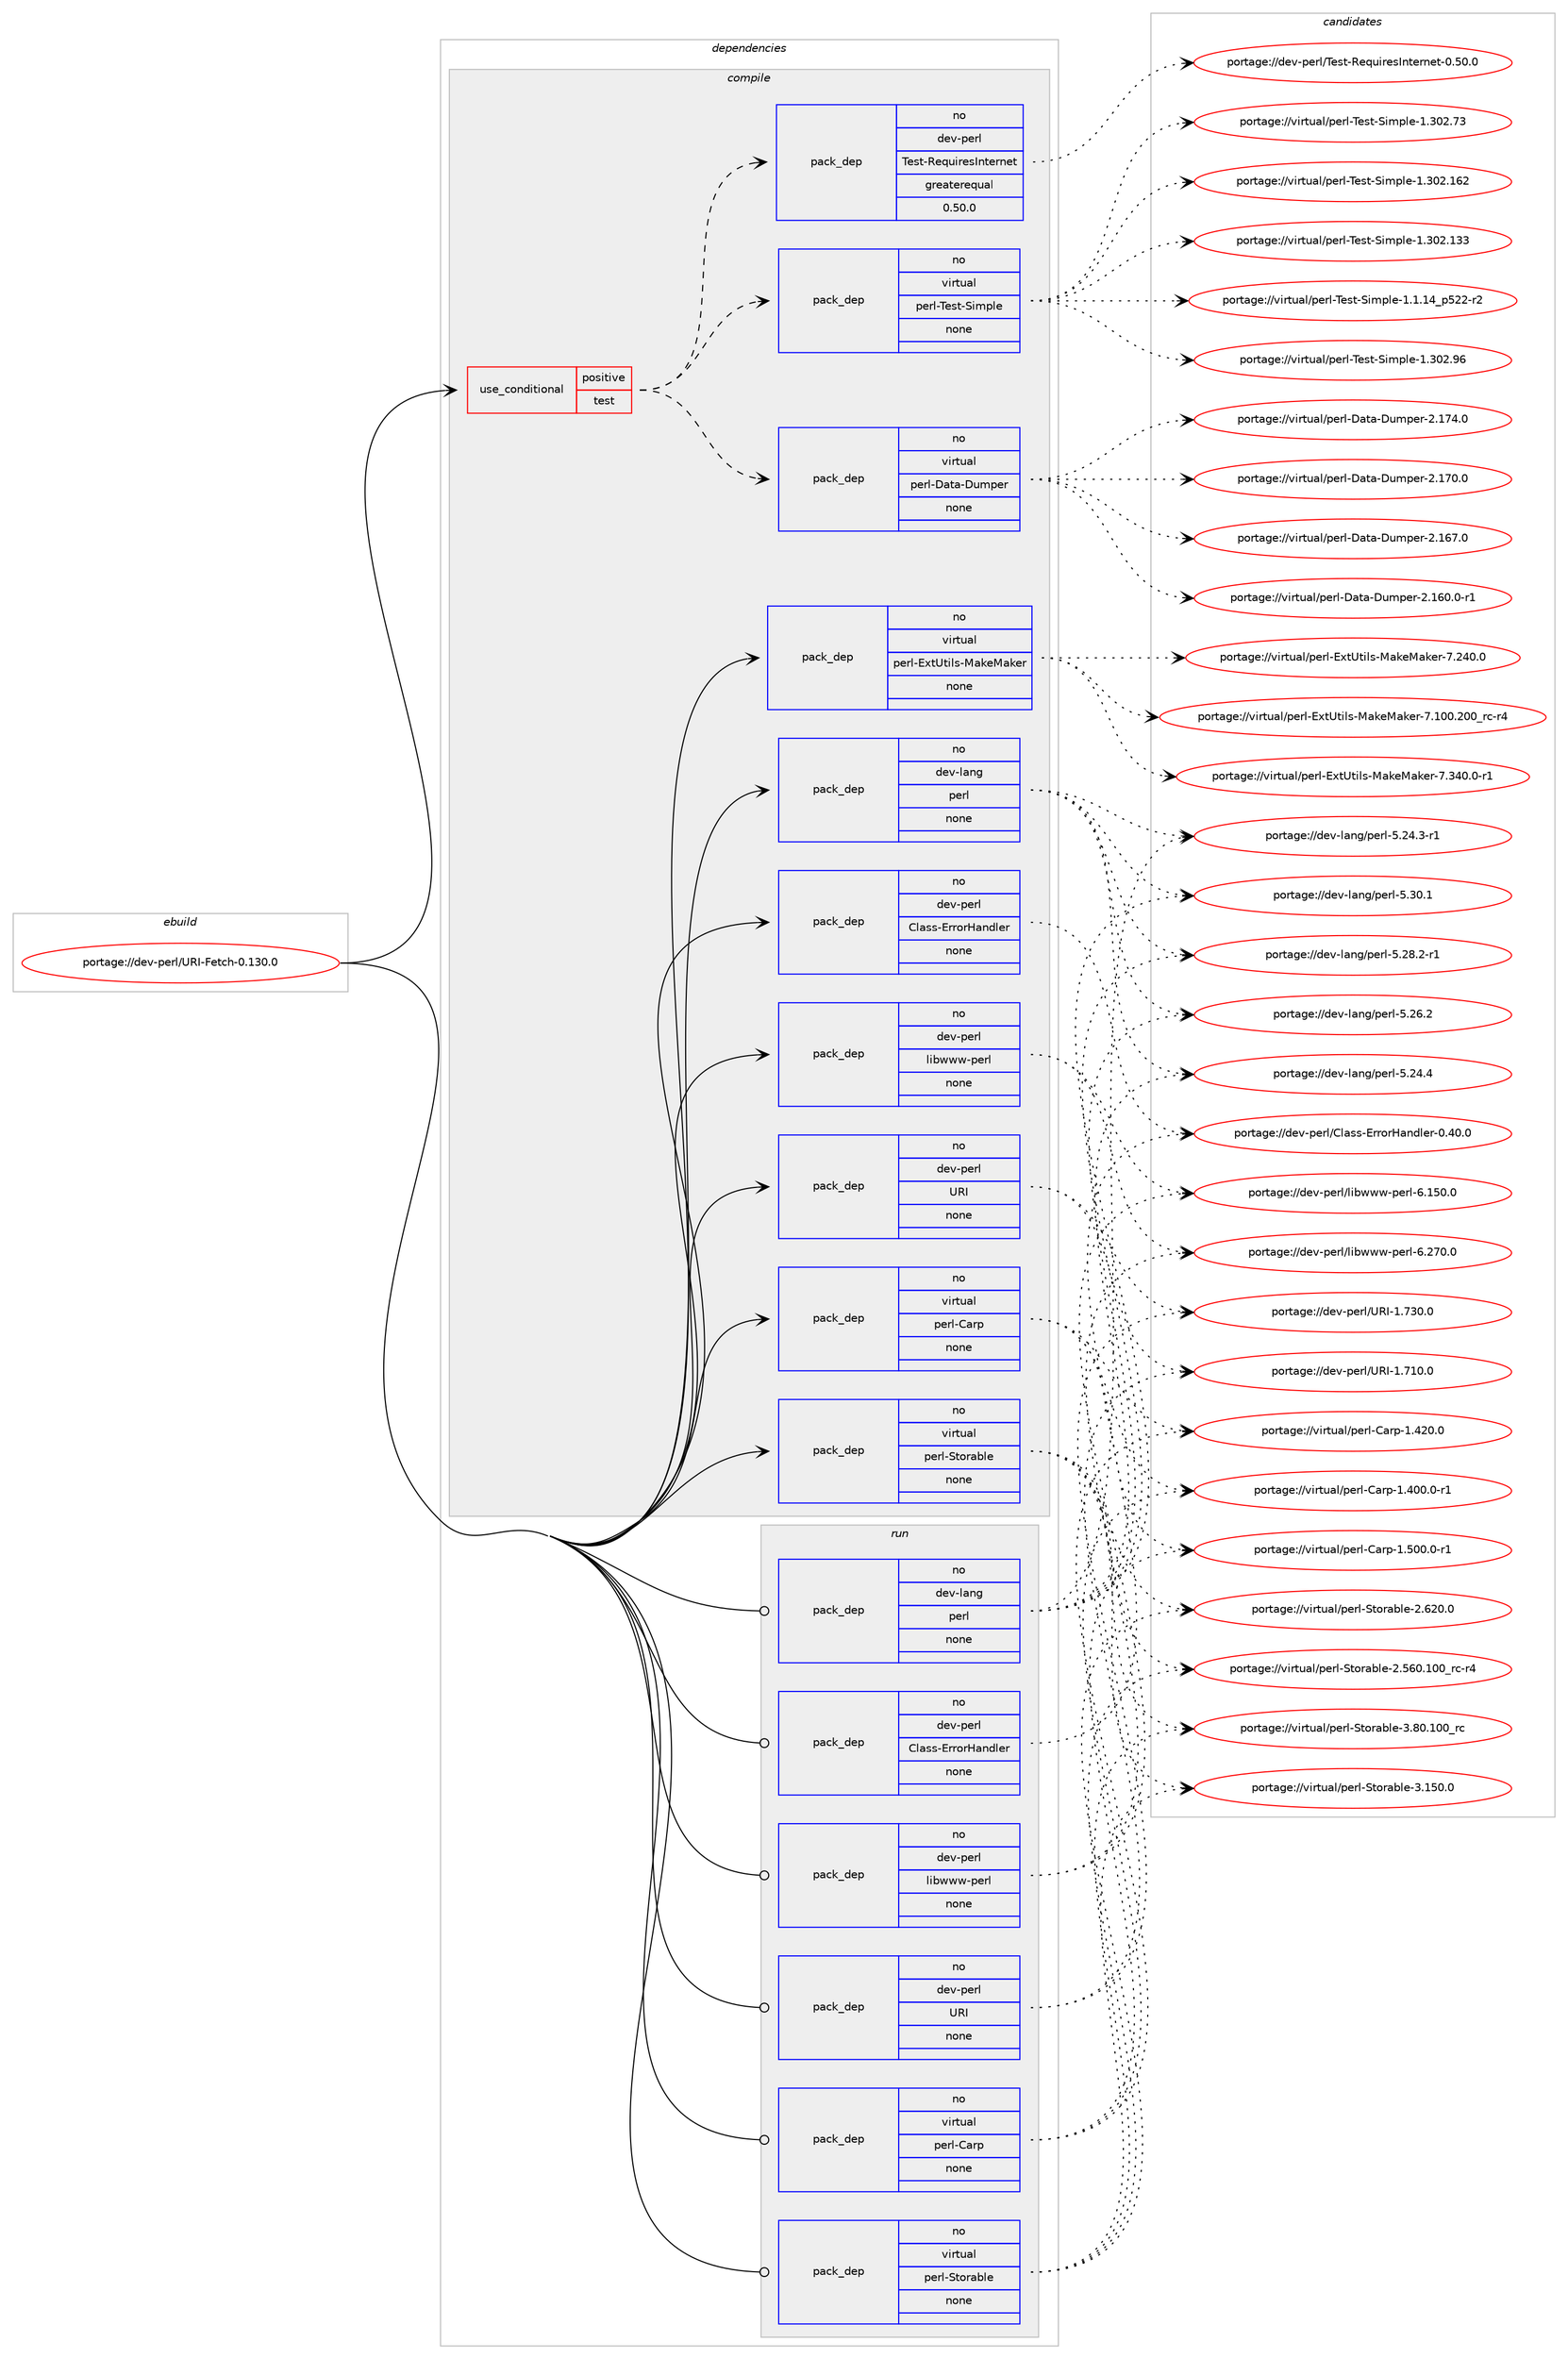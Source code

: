 digraph prolog {

# *************
# Graph options
# *************

newrank=true;
concentrate=true;
compound=true;
graph [rankdir=LR,fontname=Helvetica,fontsize=10,ranksep=1.5];#, ranksep=2.5, nodesep=0.2];
edge  [arrowhead=vee];
node  [fontname=Helvetica,fontsize=10];

# **********
# The ebuild
# **********

subgraph cluster_leftcol {
color=gray;
label=<<i>ebuild</i>>;
id [label="portage://dev-perl/URI-Fetch-0.130.0", color=red, width=4, href="../dev-perl/URI-Fetch-0.130.0.svg"];
}

# ****************
# The dependencies
# ****************

subgraph cluster_midcol {
color=gray;
label=<<i>dependencies</i>>;
subgraph cluster_compile {
fillcolor="#eeeeee";
style=filled;
label=<<i>compile</i>>;
subgraph cond121263 {
dependency480129 [label=<<TABLE BORDER="0" CELLBORDER="1" CELLSPACING="0" CELLPADDING="4"><TR><TD ROWSPAN="3" CELLPADDING="10">use_conditional</TD></TR><TR><TD>positive</TD></TR><TR><TD>test</TD></TR></TABLE>>, shape=none, color=red];
subgraph pack353810 {
dependency480130 [label=<<TABLE BORDER="0" CELLBORDER="1" CELLSPACING="0" CELLPADDING="4" WIDTH="220"><TR><TD ROWSPAN="6" CELLPADDING="30">pack_dep</TD></TR><TR><TD WIDTH="110">no</TD></TR><TR><TD>virtual</TD></TR><TR><TD>perl-Data-Dumper</TD></TR><TR><TD>none</TD></TR><TR><TD></TD></TR></TABLE>>, shape=none, color=blue];
}
dependency480129:e -> dependency480130:w [weight=20,style="dashed",arrowhead="vee"];
subgraph pack353811 {
dependency480131 [label=<<TABLE BORDER="0" CELLBORDER="1" CELLSPACING="0" CELLPADDING="4" WIDTH="220"><TR><TD ROWSPAN="6" CELLPADDING="30">pack_dep</TD></TR><TR><TD WIDTH="110">no</TD></TR><TR><TD>virtual</TD></TR><TR><TD>perl-Test-Simple</TD></TR><TR><TD>none</TD></TR><TR><TD></TD></TR></TABLE>>, shape=none, color=blue];
}
dependency480129:e -> dependency480131:w [weight=20,style="dashed",arrowhead="vee"];
subgraph pack353812 {
dependency480132 [label=<<TABLE BORDER="0" CELLBORDER="1" CELLSPACING="0" CELLPADDING="4" WIDTH="220"><TR><TD ROWSPAN="6" CELLPADDING="30">pack_dep</TD></TR><TR><TD WIDTH="110">no</TD></TR><TR><TD>dev-perl</TD></TR><TR><TD>Test-RequiresInternet</TD></TR><TR><TD>greaterequal</TD></TR><TR><TD>0.50.0</TD></TR></TABLE>>, shape=none, color=blue];
}
dependency480129:e -> dependency480132:w [weight=20,style="dashed",arrowhead="vee"];
}
id:e -> dependency480129:w [weight=20,style="solid",arrowhead="vee"];
subgraph pack353813 {
dependency480133 [label=<<TABLE BORDER="0" CELLBORDER="1" CELLSPACING="0" CELLPADDING="4" WIDTH="220"><TR><TD ROWSPAN="6" CELLPADDING="30">pack_dep</TD></TR><TR><TD WIDTH="110">no</TD></TR><TR><TD>dev-lang</TD></TR><TR><TD>perl</TD></TR><TR><TD>none</TD></TR><TR><TD></TD></TR></TABLE>>, shape=none, color=blue];
}
id:e -> dependency480133:w [weight=20,style="solid",arrowhead="vee"];
subgraph pack353814 {
dependency480134 [label=<<TABLE BORDER="0" CELLBORDER="1" CELLSPACING="0" CELLPADDING="4" WIDTH="220"><TR><TD ROWSPAN="6" CELLPADDING="30">pack_dep</TD></TR><TR><TD WIDTH="110">no</TD></TR><TR><TD>dev-perl</TD></TR><TR><TD>Class-ErrorHandler</TD></TR><TR><TD>none</TD></TR><TR><TD></TD></TR></TABLE>>, shape=none, color=blue];
}
id:e -> dependency480134:w [weight=20,style="solid",arrowhead="vee"];
subgraph pack353815 {
dependency480135 [label=<<TABLE BORDER="0" CELLBORDER="1" CELLSPACING="0" CELLPADDING="4" WIDTH="220"><TR><TD ROWSPAN="6" CELLPADDING="30">pack_dep</TD></TR><TR><TD WIDTH="110">no</TD></TR><TR><TD>dev-perl</TD></TR><TR><TD>URI</TD></TR><TR><TD>none</TD></TR><TR><TD></TD></TR></TABLE>>, shape=none, color=blue];
}
id:e -> dependency480135:w [weight=20,style="solid",arrowhead="vee"];
subgraph pack353816 {
dependency480136 [label=<<TABLE BORDER="0" CELLBORDER="1" CELLSPACING="0" CELLPADDING="4" WIDTH="220"><TR><TD ROWSPAN="6" CELLPADDING="30">pack_dep</TD></TR><TR><TD WIDTH="110">no</TD></TR><TR><TD>dev-perl</TD></TR><TR><TD>libwww-perl</TD></TR><TR><TD>none</TD></TR><TR><TD></TD></TR></TABLE>>, shape=none, color=blue];
}
id:e -> dependency480136:w [weight=20,style="solid",arrowhead="vee"];
subgraph pack353817 {
dependency480137 [label=<<TABLE BORDER="0" CELLBORDER="1" CELLSPACING="0" CELLPADDING="4" WIDTH="220"><TR><TD ROWSPAN="6" CELLPADDING="30">pack_dep</TD></TR><TR><TD WIDTH="110">no</TD></TR><TR><TD>virtual</TD></TR><TR><TD>perl-Carp</TD></TR><TR><TD>none</TD></TR><TR><TD></TD></TR></TABLE>>, shape=none, color=blue];
}
id:e -> dependency480137:w [weight=20,style="solid",arrowhead="vee"];
subgraph pack353818 {
dependency480138 [label=<<TABLE BORDER="0" CELLBORDER="1" CELLSPACING="0" CELLPADDING="4" WIDTH="220"><TR><TD ROWSPAN="6" CELLPADDING="30">pack_dep</TD></TR><TR><TD WIDTH="110">no</TD></TR><TR><TD>virtual</TD></TR><TR><TD>perl-ExtUtils-MakeMaker</TD></TR><TR><TD>none</TD></TR><TR><TD></TD></TR></TABLE>>, shape=none, color=blue];
}
id:e -> dependency480138:w [weight=20,style="solid",arrowhead="vee"];
subgraph pack353819 {
dependency480139 [label=<<TABLE BORDER="0" CELLBORDER="1" CELLSPACING="0" CELLPADDING="4" WIDTH="220"><TR><TD ROWSPAN="6" CELLPADDING="30">pack_dep</TD></TR><TR><TD WIDTH="110">no</TD></TR><TR><TD>virtual</TD></TR><TR><TD>perl-Storable</TD></TR><TR><TD>none</TD></TR><TR><TD></TD></TR></TABLE>>, shape=none, color=blue];
}
id:e -> dependency480139:w [weight=20,style="solid",arrowhead="vee"];
}
subgraph cluster_compileandrun {
fillcolor="#eeeeee";
style=filled;
label=<<i>compile and run</i>>;
}
subgraph cluster_run {
fillcolor="#eeeeee";
style=filled;
label=<<i>run</i>>;
subgraph pack353820 {
dependency480140 [label=<<TABLE BORDER="0" CELLBORDER="1" CELLSPACING="0" CELLPADDING="4" WIDTH="220"><TR><TD ROWSPAN="6" CELLPADDING="30">pack_dep</TD></TR><TR><TD WIDTH="110">no</TD></TR><TR><TD>dev-lang</TD></TR><TR><TD>perl</TD></TR><TR><TD>none</TD></TR><TR><TD></TD></TR></TABLE>>, shape=none, color=blue];
}
id:e -> dependency480140:w [weight=20,style="solid",arrowhead="odot"];
subgraph pack353821 {
dependency480141 [label=<<TABLE BORDER="0" CELLBORDER="1" CELLSPACING="0" CELLPADDING="4" WIDTH="220"><TR><TD ROWSPAN="6" CELLPADDING="30">pack_dep</TD></TR><TR><TD WIDTH="110">no</TD></TR><TR><TD>dev-perl</TD></TR><TR><TD>Class-ErrorHandler</TD></TR><TR><TD>none</TD></TR><TR><TD></TD></TR></TABLE>>, shape=none, color=blue];
}
id:e -> dependency480141:w [weight=20,style="solid",arrowhead="odot"];
subgraph pack353822 {
dependency480142 [label=<<TABLE BORDER="0" CELLBORDER="1" CELLSPACING="0" CELLPADDING="4" WIDTH="220"><TR><TD ROWSPAN="6" CELLPADDING="30">pack_dep</TD></TR><TR><TD WIDTH="110">no</TD></TR><TR><TD>dev-perl</TD></TR><TR><TD>URI</TD></TR><TR><TD>none</TD></TR><TR><TD></TD></TR></TABLE>>, shape=none, color=blue];
}
id:e -> dependency480142:w [weight=20,style="solid",arrowhead="odot"];
subgraph pack353823 {
dependency480143 [label=<<TABLE BORDER="0" CELLBORDER="1" CELLSPACING="0" CELLPADDING="4" WIDTH="220"><TR><TD ROWSPAN="6" CELLPADDING="30">pack_dep</TD></TR><TR><TD WIDTH="110">no</TD></TR><TR><TD>dev-perl</TD></TR><TR><TD>libwww-perl</TD></TR><TR><TD>none</TD></TR><TR><TD></TD></TR></TABLE>>, shape=none, color=blue];
}
id:e -> dependency480143:w [weight=20,style="solid",arrowhead="odot"];
subgraph pack353824 {
dependency480144 [label=<<TABLE BORDER="0" CELLBORDER="1" CELLSPACING="0" CELLPADDING="4" WIDTH="220"><TR><TD ROWSPAN="6" CELLPADDING="30">pack_dep</TD></TR><TR><TD WIDTH="110">no</TD></TR><TR><TD>virtual</TD></TR><TR><TD>perl-Carp</TD></TR><TR><TD>none</TD></TR><TR><TD></TD></TR></TABLE>>, shape=none, color=blue];
}
id:e -> dependency480144:w [weight=20,style="solid",arrowhead="odot"];
subgraph pack353825 {
dependency480145 [label=<<TABLE BORDER="0" CELLBORDER="1" CELLSPACING="0" CELLPADDING="4" WIDTH="220"><TR><TD ROWSPAN="6" CELLPADDING="30">pack_dep</TD></TR><TR><TD WIDTH="110">no</TD></TR><TR><TD>virtual</TD></TR><TR><TD>perl-Storable</TD></TR><TR><TD>none</TD></TR><TR><TD></TD></TR></TABLE>>, shape=none, color=blue];
}
id:e -> dependency480145:w [weight=20,style="solid",arrowhead="odot"];
}
}

# **************
# The candidates
# **************

subgraph cluster_choices {
rank=same;
color=gray;
label=<<i>candidates</i>>;

subgraph choice353810 {
color=black;
nodesep=1;
choice11810511411611797108471121011141084568971169745681171091121011144550464955524648 [label="portage://virtual/perl-Data-Dumper-2.174.0", color=red, width=4,href="../virtual/perl-Data-Dumper-2.174.0.svg"];
choice11810511411611797108471121011141084568971169745681171091121011144550464955484648 [label="portage://virtual/perl-Data-Dumper-2.170.0", color=red, width=4,href="../virtual/perl-Data-Dumper-2.170.0.svg"];
choice11810511411611797108471121011141084568971169745681171091121011144550464954554648 [label="portage://virtual/perl-Data-Dumper-2.167.0", color=red, width=4,href="../virtual/perl-Data-Dumper-2.167.0.svg"];
choice118105114116117971084711210111410845689711697456811710911210111445504649544846484511449 [label="portage://virtual/perl-Data-Dumper-2.160.0-r1", color=red, width=4,href="../virtual/perl-Data-Dumper-2.160.0-r1.svg"];
dependency480130:e -> choice11810511411611797108471121011141084568971169745681171091121011144550464955524648:w [style=dotted,weight="100"];
dependency480130:e -> choice11810511411611797108471121011141084568971169745681171091121011144550464955484648:w [style=dotted,weight="100"];
dependency480130:e -> choice11810511411611797108471121011141084568971169745681171091121011144550464954554648:w [style=dotted,weight="100"];
dependency480130:e -> choice118105114116117971084711210111410845689711697456811710911210111445504649544846484511449:w [style=dotted,weight="100"];
}
subgraph choice353811 {
color=black;
nodesep=1;
choice118105114116117971084711210111410845841011151164583105109112108101454946514850465754 [label="portage://virtual/perl-Test-Simple-1.302.96", color=red, width=4,href="../virtual/perl-Test-Simple-1.302.96.svg"];
choice118105114116117971084711210111410845841011151164583105109112108101454946514850465551 [label="portage://virtual/perl-Test-Simple-1.302.73", color=red, width=4,href="../virtual/perl-Test-Simple-1.302.73.svg"];
choice11810511411611797108471121011141084584101115116458310510911210810145494651485046495450 [label="portage://virtual/perl-Test-Simple-1.302.162", color=red, width=4,href="../virtual/perl-Test-Simple-1.302.162.svg"];
choice11810511411611797108471121011141084584101115116458310510911210810145494651485046495151 [label="portage://virtual/perl-Test-Simple-1.302.133", color=red, width=4,href="../virtual/perl-Test-Simple-1.302.133.svg"];
choice11810511411611797108471121011141084584101115116458310510911210810145494649464952951125350504511450 [label="portage://virtual/perl-Test-Simple-1.1.14_p522-r2", color=red, width=4,href="../virtual/perl-Test-Simple-1.1.14_p522-r2.svg"];
dependency480131:e -> choice118105114116117971084711210111410845841011151164583105109112108101454946514850465754:w [style=dotted,weight="100"];
dependency480131:e -> choice118105114116117971084711210111410845841011151164583105109112108101454946514850465551:w [style=dotted,weight="100"];
dependency480131:e -> choice11810511411611797108471121011141084584101115116458310510911210810145494651485046495450:w [style=dotted,weight="100"];
dependency480131:e -> choice11810511411611797108471121011141084584101115116458310510911210810145494651485046495151:w [style=dotted,weight="100"];
dependency480131:e -> choice11810511411611797108471121011141084584101115116458310510911210810145494649464952951125350504511450:w [style=dotted,weight="100"];
}
subgraph choice353812 {
color=black;
nodesep=1;
choice10010111845112101114108478410111511645821011131171051141011157311011610111411010111645484653484648 [label="portage://dev-perl/Test-RequiresInternet-0.50.0", color=red, width=4,href="../dev-perl/Test-RequiresInternet-0.50.0.svg"];
dependency480132:e -> choice10010111845112101114108478410111511645821011131171051141011157311011610111411010111645484653484648:w [style=dotted,weight="100"];
}
subgraph choice353813 {
color=black;
nodesep=1;
choice10010111845108971101034711210111410845534651484649 [label="portage://dev-lang/perl-5.30.1", color=red, width=4,href="../dev-lang/perl-5.30.1.svg"];
choice100101118451089711010347112101114108455346505646504511449 [label="portage://dev-lang/perl-5.28.2-r1", color=red, width=4,href="../dev-lang/perl-5.28.2-r1.svg"];
choice10010111845108971101034711210111410845534650544650 [label="portage://dev-lang/perl-5.26.2", color=red, width=4,href="../dev-lang/perl-5.26.2.svg"];
choice10010111845108971101034711210111410845534650524652 [label="portage://dev-lang/perl-5.24.4", color=red, width=4,href="../dev-lang/perl-5.24.4.svg"];
choice100101118451089711010347112101114108455346505246514511449 [label="portage://dev-lang/perl-5.24.3-r1", color=red, width=4,href="../dev-lang/perl-5.24.3-r1.svg"];
dependency480133:e -> choice10010111845108971101034711210111410845534651484649:w [style=dotted,weight="100"];
dependency480133:e -> choice100101118451089711010347112101114108455346505646504511449:w [style=dotted,weight="100"];
dependency480133:e -> choice10010111845108971101034711210111410845534650544650:w [style=dotted,weight="100"];
dependency480133:e -> choice10010111845108971101034711210111410845534650524652:w [style=dotted,weight="100"];
dependency480133:e -> choice100101118451089711010347112101114108455346505246514511449:w [style=dotted,weight="100"];
}
subgraph choice353814 {
color=black;
nodesep=1;
choice100101118451121011141084767108971151154569114114111114729711010010810111445484652484648 [label="portage://dev-perl/Class-ErrorHandler-0.40.0", color=red, width=4,href="../dev-perl/Class-ErrorHandler-0.40.0.svg"];
dependency480134:e -> choice100101118451121011141084767108971151154569114114111114729711010010810111445484652484648:w [style=dotted,weight="100"];
}
subgraph choice353815 {
color=black;
nodesep=1;
choice10010111845112101114108478582734549465551484648 [label="portage://dev-perl/URI-1.730.0", color=red, width=4,href="../dev-perl/URI-1.730.0.svg"];
choice10010111845112101114108478582734549465549484648 [label="portage://dev-perl/URI-1.710.0", color=red, width=4,href="../dev-perl/URI-1.710.0.svg"];
dependency480135:e -> choice10010111845112101114108478582734549465551484648:w [style=dotted,weight="100"];
dependency480135:e -> choice10010111845112101114108478582734549465549484648:w [style=dotted,weight="100"];
}
subgraph choice353816 {
color=black;
nodesep=1;
choice100101118451121011141084710810598119119119451121011141084554465055484648 [label="portage://dev-perl/libwww-perl-6.270.0", color=red, width=4,href="../dev-perl/libwww-perl-6.270.0.svg"];
choice100101118451121011141084710810598119119119451121011141084554464953484648 [label="portage://dev-perl/libwww-perl-6.150.0", color=red, width=4,href="../dev-perl/libwww-perl-6.150.0.svg"];
dependency480136:e -> choice100101118451121011141084710810598119119119451121011141084554465055484648:w [style=dotted,weight="100"];
dependency480136:e -> choice100101118451121011141084710810598119119119451121011141084554464953484648:w [style=dotted,weight="100"];
}
subgraph choice353817 {
color=black;
nodesep=1;
choice118105114116117971084711210111410845679711411245494653484846484511449 [label="portage://virtual/perl-Carp-1.500.0-r1", color=red, width=4,href="../virtual/perl-Carp-1.500.0-r1.svg"];
choice11810511411611797108471121011141084567971141124549465250484648 [label="portage://virtual/perl-Carp-1.420.0", color=red, width=4,href="../virtual/perl-Carp-1.420.0.svg"];
choice118105114116117971084711210111410845679711411245494652484846484511449 [label="portage://virtual/perl-Carp-1.400.0-r1", color=red, width=4,href="../virtual/perl-Carp-1.400.0-r1.svg"];
dependency480137:e -> choice118105114116117971084711210111410845679711411245494653484846484511449:w [style=dotted,weight="100"];
dependency480137:e -> choice11810511411611797108471121011141084567971141124549465250484648:w [style=dotted,weight="100"];
dependency480137:e -> choice118105114116117971084711210111410845679711411245494652484846484511449:w [style=dotted,weight="100"];
}
subgraph choice353818 {
color=black;
nodesep=1;
choice1181051141161179710847112101114108456912011685116105108115457797107101779710710111445554651524846484511449 [label="portage://virtual/perl-ExtUtils-MakeMaker-7.340.0-r1", color=red, width=4,href="../virtual/perl-ExtUtils-MakeMaker-7.340.0-r1.svg"];
choice118105114116117971084711210111410845691201168511610510811545779710710177971071011144555465052484648 [label="portage://virtual/perl-ExtUtils-MakeMaker-7.240.0", color=red, width=4,href="../virtual/perl-ExtUtils-MakeMaker-7.240.0.svg"];
choice118105114116117971084711210111410845691201168511610510811545779710710177971071011144555464948484650484895114994511452 [label="portage://virtual/perl-ExtUtils-MakeMaker-7.100.200_rc-r4", color=red, width=4,href="../virtual/perl-ExtUtils-MakeMaker-7.100.200_rc-r4.svg"];
dependency480138:e -> choice1181051141161179710847112101114108456912011685116105108115457797107101779710710111445554651524846484511449:w [style=dotted,weight="100"];
dependency480138:e -> choice118105114116117971084711210111410845691201168511610510811545779710710177971071011144555465052484648:w [style=dotted,weight="100"];
dependency480138:e -> choice118105114116117971084711210111410845691201168511610510811545779710710177971071011144555464948484650484895114994511452:w [style=dotted,weight="100"];
}
subgraph choice353819 {
color=black;
nodesep=1;
choice1181051141161179710847112101114108458311611111497981081014551465648464948489511499 [label="portage://virtual/perl-Storable-3.80.100_rc", color=red, width=4,href="../virtual/perl-Storable-3.80.100_rc.svg"];
choice1181051141161179710847112101114108458311611111497981081014551464953484648 [label="portage://virtual/perl-Storable-3.150.0", color=red, width=4,href="../virtual/perl-Storable-3.150.0.svg"];
choice1181051141161179710847112101114108458311611111497981081014550465450484648 [label="portage://virtual/perl-Storable-2.620.0", color=red, width=4,href="../virtual/perl-Storable-2.620.0.svg"];
choice1181051141161179710847112101114108458311611111497981081014550465354484649484895114994511452 [label="portage://virtual/perl-Storable-2.560.100_rc-r4", color=red, width=4,href="../virtual/perl-Storable-2.560.100_rc-r4.svg"];
dependency480139:e -> choice1181051141161179710847112101114108458311611111497981081014551465648464948489511499:w [style=dotted,weight="100"];
dependency480139:e -> choice1181051141161179710847112101114108458311611111497981081014551464953484648:w [style=dotted,weight="100"];
dependency480139:e -> choice1181051141161179710847112101114108458311611111497981081014550465450484648:w [style=dotted,weight="100"];
dependency480139:e -> choice1181051141161179710847112101114108458311611111497981081014550465354484649484895114994511452:w [style=dotted,weight="100"];
}
subgraph choice353820 {
color=black;
nodesep=1;
choice10010111845108971101034711210111410845534651484649 [label="portage://dev-lang/perl-5.30.1", color=red, width=4,href="../dev-lang/perl-5.30.1.svg"];
choice100101118451089711010347112101114108455346505646504511449 [label="portage://dev-lang/perl-5.28.2-r1", color=red, width=4,href="../dev-lang/perl-5.28.2-r1.svg"];
choice10010111845108971101034711210111410845534650544650 [label="portage://dev-lang/perl-5.26.2", color=red, width=4,href="../dev-lang/perl-5.26.2.svg"];
choice10010111845108971101034711210111410845534650524652 [label="portage://dev-lang/perl-5.24.4", color=red, width=4,href="../dev-lang/perl-5.24.4.svg"];
choice100101118451089711010347112101114108455346505246514511449 [label="portage://dev-lang/perl-5.24.3-r1", color=red, width=4,href="../dev-lang/perl-5.24.3-r1.svg"];
dependency480140:e -> choice10010111845108971101034711210111410845534651484649:w [style=dotted,weight="100"];
dependency480140:e -> choice100101118451089711010347112101114108455346505646504511449:w [style=dotted,weight="100"];
dependency480140:e -> choice10010111845108971101034711210111410845534650544650:w [style=dotted,weight="100"];
dependency480140:e -> choice10010111845108971101034711210111410845534650524652:w [style=dotted,weight="100"];
dependency480140:e -> choice100101118451089711010347112101114108455346505246514511449:w [style=dotted,weight="100"];
}
subgraph choice353821 {
color=black;
nodesep=1;
choice100101118451121011141084767108971151154569114114111114729711010010810111445484652484648 [label="portage://dev-perl/Class-ErrorHandler-0.40.0", color=red, width=4,href="../dev-perl/Class-ErrorHandler-0.40.0.svg"];
dependency480141:e -> choice100101118451121011141084767108971151154569114114111114729711010010810111445484652484648:w [style=dotted,weight="100"];
}
subgraph choice353822 {
color=black;
nodesep=1;
choice10010111845112101114108478582734549465551484648 [label="portage://dev-perl/URI-1.730.0", color=red, width=4,href="../dev-perl/URI-1.730.0.svg"];
choice10010111845112101114108478582734549465549484648 [label="portage://dev-perl/URI-1.710.0", color=red, width=4,href="../dev-perl/URI-1.710.0.svg"];
dependency480142:e -> choice10010111845112101114108478582734549465551484648:w [style=dotted,weight="100"];
dependency480142:e -> choice10010111845112101114108478582734549465549484648:w [style=dotted,weight="100"];
}
subgraph choice353823 {
color=black;
nodesep=1;
choice100101118451121011141084710810598119119119451121011141084554465055484648 [label="portage://dev-perl/libwww-perl-6.270.0", color=red, width=4,href="../dev-perl/libwww-perl-6.270.0.svg"];
choice100101118451121011141084710810598119119119451121011141084554464953484648 [label="portage://dev-perl/libwww-perl-6.150.0", color=red, width=4,href="../dev-perl/libwww-perl-6.150.0.svg"];
dependency480143:e -> choice100101118451121011141084710810598119119119451121011141084554465055484648:w [style=dotted,weight="100"];
dependency480143:e -> choice100101118451121011141084710810598119119119451121011141084554464953484648:w [style=dotted,weight="100"];
}
subgraph choice353824 {
color=black;
nodesep=1;
choice118105114116117971084711210111410845679711411245494653484846484511449 [label="portage://virtual/perl-Carp-1.500.0-r1", color=red, width=4,href="../virtual/perl-Carp-1.500.0-r1.svg"];
choice11810511411611797108471121011141084567971141124549465250484648 [label="portage://virtual/perl-Carp-1.420.0", color=red, width=4,href="../virtual/perl-Carp-1.420.0.svg"];
choice118105114116117971084711210111410845679711411245494652484846484511449 [label="portage://virtual/perl-Carp-1.400.0-r1", color=red, width=4,href="../virtual/perl-Carp-1.400.0-r1.svg"];
dependency480144:e -> choice118105114116117971084711210111410845679711411245494653484846484511449:w [style=dotted,weight="100"];
dependency480144:e -> choice11810511411611797108471121011141084567971141124549465250484648:w [style=dotted,weight="100"];
dependency480144:e -> choice118105114116117971084711210111410845679711411245494652484846484511449:w [style=dotted,weight="100"];
}
subgraph choice353825 {
color=black;
nodesep=1;
choice1181051141161179710847112101114108458311611111497981081014551465648464948489511499 [label="portage://virtual/perl-Storable-3.80.100_rc", color=red, width=4,href="../virtual/perl-Storable-3.80.100_rc.svg"];
choice1181051141161179710847112101114108458311611111497981081014551464953484648 [label="portage://virtual/perl-Storable-3.150.0", color=red, width=4,href="../virtual/perl-Storable-3.150.0.svg"];
choice1181051141161179710847112101114108458311611111497981081014550465450484648 [label="portage://virtual/perl-Storable-2.620.0", color=red, width=4,href="../virtual/perl-Storable-2.620.0.svg"];
choice1181051141161179710847112101114108458311611111497981081014550465354484649484895114994511452 [label="portage://virtual/perl-Storable-2.560.100_rc-r4", color=red, width=4,href="../virtual/perl-Storable-2.560.100_rc-r4.svg"];
dependency480145:e -> choice1181051141161179710847112101114108458311611111497981081014551465648464948489511499:w [style=dotted,weight="100"];
dependency480145:e -> choice1181051141161179710847112101114108458311611111497981081014551464953484648:w [style=dotted,weight="100"];
dependency480145:e -> choice1181051141161179710847112101114108458311611111497981081014550465450484648:w [style=dotted,weight="100"];
dependency480145:e -> choice1181051141161179710847112101114108458311611111497981081014550465354484649484895114994511452:w [style=dotted,weight="100"];
}
}

}
